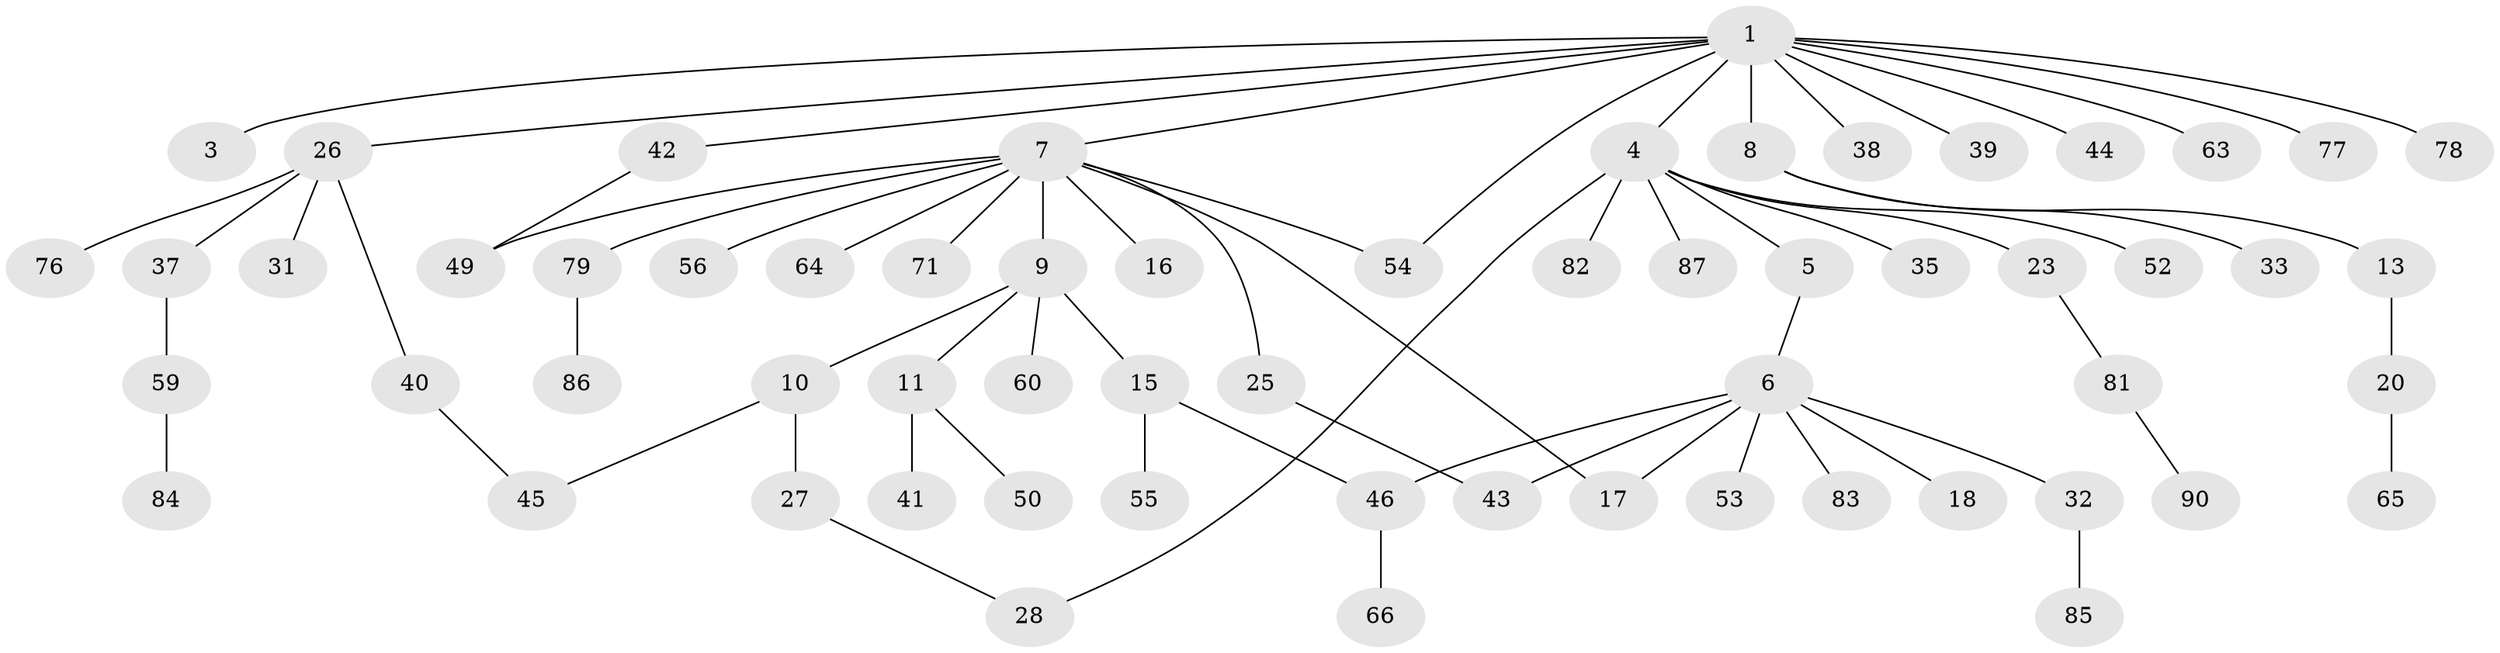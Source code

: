// original degree distribution, {9: 0.00980392156862745, 6: 0.00980392156862745, 1: 0.4117647058823529, 7: 0.0196078431372549, 3: 0.16666666666666666, 8: 0.00980392156862745, 5: 0.0196078431372549, 2: 0.3333333333333333, 4: 0.0196078431372549}
// Generated by graph-tools (version 1.1) at 2025/17/03/04/25 18:17:05]
// undirected, 61 vertices, 67 edges
graph export_dot {
graph [start="1"]
  node [color=gray90,style=filled];
  1 [super="+2"];
  3;
  4 [super="+36+47"];
  5 [super="+24"];
  6;
  7 [super="+14+19"];
  8 [super="+12"];
  9;
  10 [super="+21"];
  11;
  13;
  15 [super="+34+94"];
  16;
  17 [super="+61"];
  18;
  20 [super="+95+29"];
  23;
  25;
  26 [super="+58"];
  27;
  28 [super="+30"];
  31;
  32 [super="+70"];
  33;
  35;
  37 [super="+62"];
  38;
  39;
  40;
  41 [super="+98"];
  42 [super="+57"];
  43 [super="+89"];
  44;
  45 [super="+92"];
  46 [super="+69"];
  49 [super="+72+80"];
  50;
  52 [super="+73"];
  53;
  54;
  55;
  56;
  59 [super="+74+68"];
  60;
  63 [super="+102"];
  64;
  65;
  66;
  71;
  76;
  77 [super="+97"];
  78;
  79;
  81;
  82;
  83;
  84;
  85;
  86 [super="+88"];
  87;
  90;
  1 -- 3;
  1 -- 4;
  1 -- 26;
  1 -- 44;
  1 -- 54;
  1 -- 63;
  1 -- 77;
  1 -- 78;
  1 -- 7;
  1 -- 38;
  1 -- 39;
  1 -- 8;
  1 -- 42;
  4 -- 5;
  4 -- 23;
  4 -- 35;
  4 -- 52;
  4 -- 82;
  4 -- 87;
  4 -- 28;
  5 -- 6;
  6 -- 17;
  6 -- 18;
  6 -- 32;
  6 -- 43;
  6 -- 53;
  6 -- 83;
  6 -- 46;
  7 -- 9;
  7 -- 25;
  7 -- 56;
  7 -- 79;
  7 -- 16;
  7 -- 49;
  7 -- 64;
  7 -- 17;
  7 -- 71;
  7 -- 54;
  8 -- 13;
  8 -- 33;
  9 -- 10;
  9 -- 11;
  9 -- 15;
  9 -- 60;
  10 -- 45;
  10 -- 27;
  11 -- 41;
  11 -- 50;
  13 -- 20;
  15 -- 55;
  15 -- 46;
  20 -- 65;
  23 -- 81;
  25 -- 43;
  26 -- 31;
  26 -- 37;
  26 -- 40;
  26 -- 76;
  27 -- 28;
  32 -- 85;
  37 -- 59;
  40 -- 45;
  42 -- 49;
  46 -- 66;
  59 -- 84;
  79 -- 86;
  81 -- 90;
}
